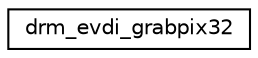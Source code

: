 digraph "圖形化之類別階層"
{
 // LATEX_PDF_SIZE
  edge [fontname="Helvetica",fontsize="10",labelfontname="Helvetica",labelfontsize="10"];
  node [fontname="Helvetica",fontsize="10",shape=record];
  rankdir="LR";
  Node0 [label="drm_evdi_grabpix32",height=0.2,width=0.4,color="black", fillcolor="white", style="filled",URL="$structdrm__evdi__grabpix32.html",tooltip=" "];
}
